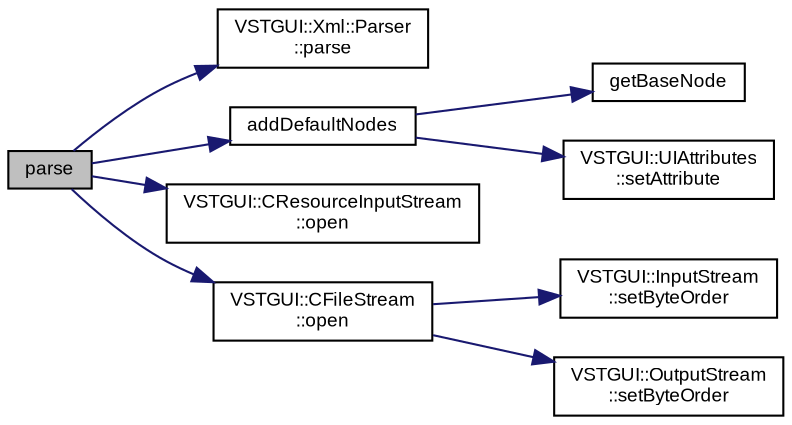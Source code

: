 digraph "parse"
{
  bgcolor="transparent";
  edge [fontname="Arial",fontsize="9",labelfontname="Arial",labelfontsize="9"];
  node [fontname="Arial",fontsize="9",shape=record];
  rankdir="LR";
  Node1 [label="parse",height=0.2,width=0.4,color="black", fillcolor="grey75", style="filled" fontcolor="black"];
  Node1 -> Node2 [color="midnightblue",fontsize="9",style="solid",fontname="Arial"];
  Node2 [label="VSTGUI::Xml::Parser\l::parse",height=0.2,width=0.4,color="black",URL="$class_v_s_t_g_u_i_1_1_xml_1_1_parser.html#a0e43a8f1a793361a3956e521b92f7dc9"];
  Node1 -> Node3 [color="midnightblue",fontsize="9",style="solid",fontname="Arial"];
  Node3 [label="addDefaultNodes",height=0.2,width=0.4,color="black",URL="$class_v_s_t_g_u_i_1_1_u_i_description.html#afe7eb7ac594698bc712fb18911010715"];
  Node3 -> Node4 [color="midnightblue",fontsize="9",style="solid",fontname="Arial"];
  Node4 [label="getBaseNode",height=0.2,width=0.4,color="black",URL="$class_v_s_t_g_u_i_1_1_u_i_description.html#a2b0f673945c12c2dbf13ecdb4d768bf1"];
  Node3 -> Node5 [color="midnightblue",fontsize="9",style="solid",fontname="Arial"];
  Node5 [label="VSTGUI::UIAttributes\l::setAttribute",height=0.2,width=0.4,color="black",URL="$class_v_s_t_g_u_i_1_1_u_i_attributes.html#a0769c3bb3d423df4df28c474b949608c"];
  Node1 -> Node6 [color="midnightblue",fontsize="9",style="solid",fontname="Arial"];
  Node6 [label="VSTGUI::CResourceInputStream\l::open",height=0.2,width=0.4,color="black",URL="$class_v_s_t_g_u_i_1_1_c_resource_input_stream.html#a89485d74d8df92acf6edb4b98601c9dd"];
  Node1 -> Node7 [color="midnightblue",fontsize="9",style="solid",fontname="Arial"];
  Node7 [label="VSTGUI::CFileStream\l::open",height=0.2,width=0.4,color="black",URL="$class_v_s_t_g_u_i_1_1_c_file_stream.html#a46e351ecfc8ca894cb1ac490c095c792"];
  Node7 -> Node8 [color="midnightblue",fontsize="9",style="solid",fontname="Arial"];
  Node8 [label="VSTGUI::InputStream\l::setByteOrder",height=0.2,width=0.4,color="black",URL="$class_v_s_t_g_u_i_1_1_input_stream.html#a3bb8e967e96ebbc930b753ce8f3b0b7a"];
  Node7 -> Node9 [color="midnightblue",fontsize="9",style="solid",fontname="Arial"];
  Node9 [label="VSTGUI::OutputStream\l::setByteOrder",height=0.2,width=0.4,color="black",URL="$class_v_s_t_g_u_i_1_1_output_stream.html#a3bb8e967e96ebbc930b753ce8f3b0b7a"];
}
